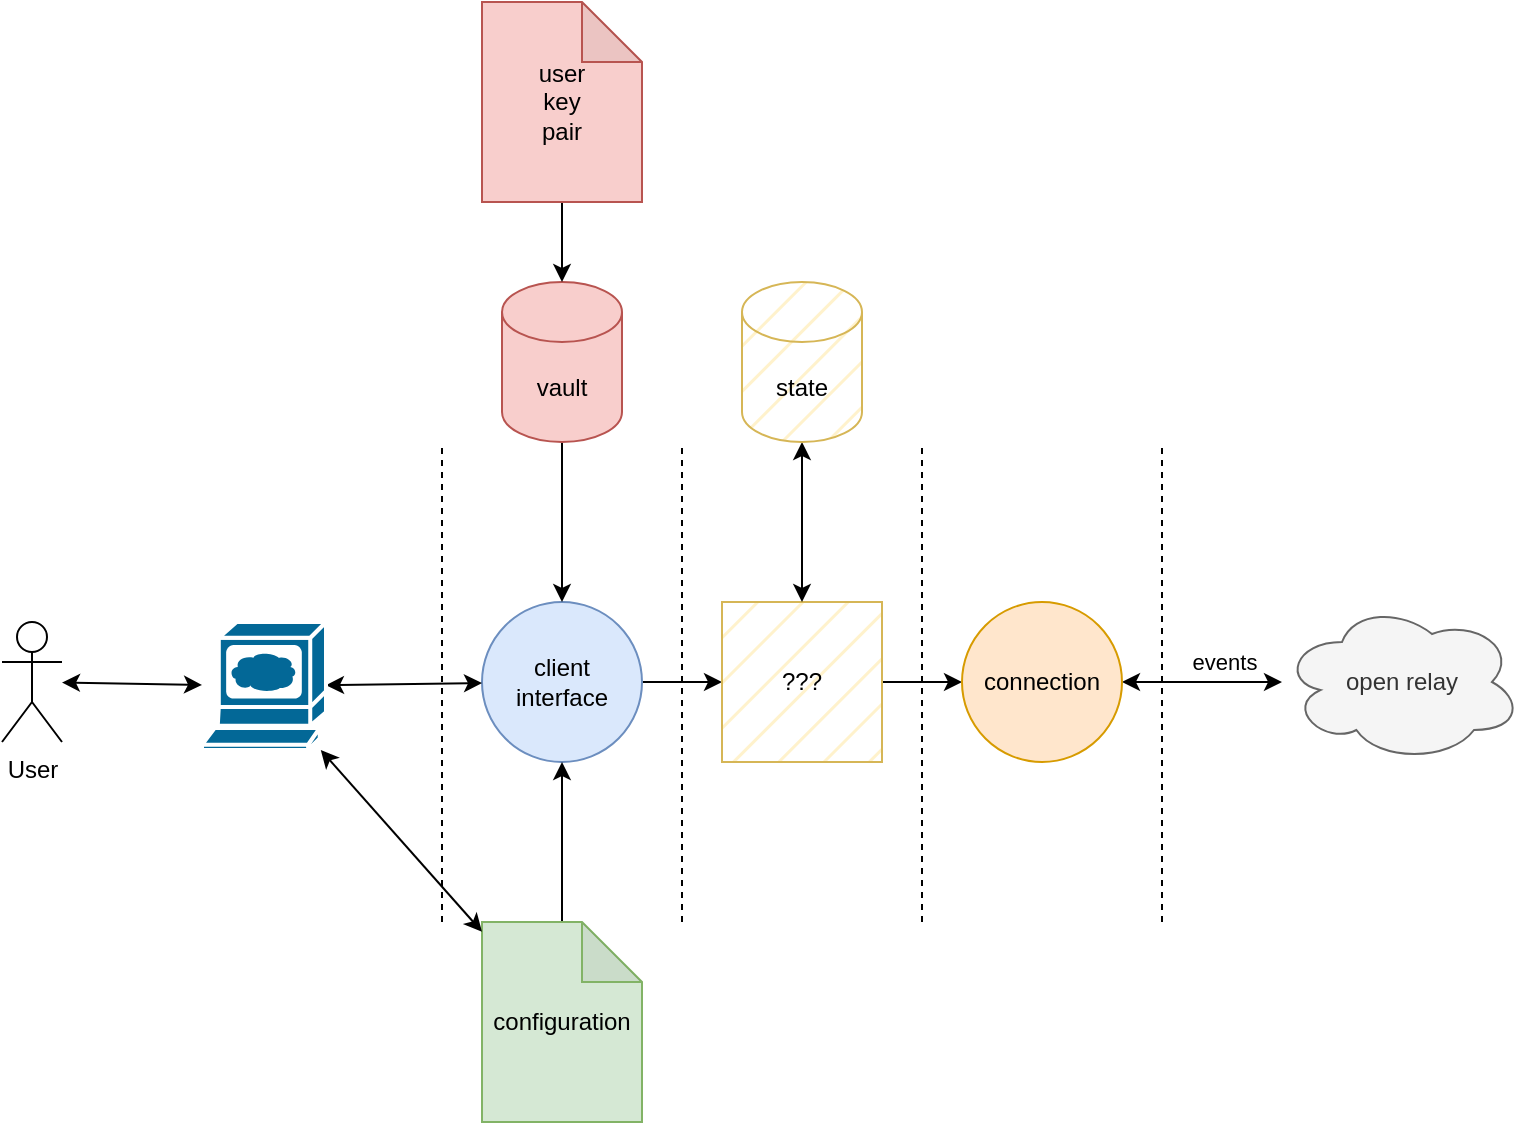 <mxfile version="20.7.4" type="device"><diagram id="LFsF1jOGgA61T7TBkKf-" name="Page-1"><mxGraphModel dx="1434" dy="851" grid="1" gridSize="10" guides="1" tooltips="1" connect="1" arrows="1" fold="1" page="1" pageScale="1" pageWidth="850" pageHeight="1100" math="0" shadow="0"><root><mxCell id="0"/><mxCell id="1" parent="0"/><mxCell id="jqU81YhtLtrP0pEB1Hum-39" style="edgeStyle=none;rounded=0;orthogonalLoop=1;jettySize=auto;html=1;startArrow=classic;startFill=1;" edge="1" parent="1" source="jqU81YhtLtrP0pEB1Hum-1" target="jqU81YhtLtrP0pEB1Hum-36"><mxGeometry relative="1" as="geometry"/></mxCell><mxCell id="jqU81YhtLtrP0pEB1Hum-1" value="User" style="shape=umlActor;verticalLabelPosition=bottom;verticalAlign=top;html=1;outlineConnect=0;" vertex="1" parent="1"><mxGeometry x="40" y="410" width="30" height="60" as="geometry"/></mxCell><mxCell id="jqU81YhtLtrP0pEB1Hum-10" style="edgeStyle=orthogonalEdgeStyle;rounded=0;orthogonalLoop=1;jettySize=auto;html=1;" edge="1" parent="1" source="jqU81YhtLtrP0pEB1Hum-2" target="jqU81YhtLtrP0pEB1Hum-5"><mxGeometry relative="1" as="geometry"/></mxCell><mxCell id="jqU81YhtLtrP0pEB1Hum-2" value="client&lt;br&gt;interface" style="ellipse;whiteSpace=wrap;html=1;aspect=fixed;fillColor=#dae8fc;strokeColor=#6c8ebf;" vertex="1" parent="1"><mxGeometry x="280" y="400" width="80" height="80" as="geometry"/></mxCell><mxCell id="jqU81YhtLtrP0pEB1Hum-9" style="edgeStyle=orthogonalEdgeStyle;rounded=0;orthogonalLoop=1;jettySize=auto;html=1;" edge="1" parent="1" source="jqU81YhtLtrP0pEB1Hum-5" target="jqU81YhtLtrP0pEB1Hum-6"><mxGeometry relative="1" as="geometry"/></mxCell><mxCell id="jqU81YhtLtrP0pEB1Hum-5" value="???" style="whiteSpace=wrap;html=1;aspect=fixed;fillColor=#fff2cc;strokeColor=#d6b656;fillStyle=hatch;" vertex="1" parent="1"><mxGeometry x="400" y="400" width="80" height="80" as="geometry"/></mxCell><mxCell id="jqU81YhtLtrP0pEB1Hum-8" style="edgeStyle=orthogonalEdgeStyle;rounded=0;orthogonalLoop=1;jettySize=auto;html=1;startArrow=classic;startFill=1;" edge="1" parent="1" source="jqU81YhtLtrP0pEB1Hum-6" target="jqU81YhtLtrP0pEB1Hum-7"><mxGeometry relative="1" as="geometry"/></mxCell><mxCell id="jqU81YhtLtrP0pEB1Hum-30" value="events" style="edgeLabel;html=1;align=center;verticalAlign=middle;resizable=0;points=[];" vertex="1" connectable="0" parent="jqU81YhtLtrP0pEB1Hum-8"><mxGeometry x="0.233" y="2" relative="1" as="geometry"><mxPoint x="1" y="-8" as="offset"/></mxGeometry></mxCell><mxCell id="jqU81YhtLtrP0pEB1Hum-6" value="connection" style="ellipse;whiteSpace=wrap;html=1;aspect=fixed;fillColor=#ffe6cc;strokeColor=#d79b00;" vertex="1" parent="1"><mxGeometry x="520" y="400" width="80" height="80" as="geometry"/></mxCell><mxCell id="jqU81YhtLtrP0pEB1Hum-7" value="open relay" style="ellipse;shape=cloud;whiteSpace=wrap;html=1;fillColor=#f5f5f5;fontColor=#333333;strokeColor=#666666;" vertex="1" parent="1"><mxGeometry x="680" y="400" width="120" height="80" as="geometry"/></mxCell><mxCell id="jqU81YhtLtrP0pEB1Hum-12" value="" style="endArrow=none;dashed=1;html=1;rounded=0;" edge="1" parent="1"><mxGeometry width="50" height="50" relative="1" as="geometry"><mxPoint x="380" y="560" as="sourcePoint"/><mxPoint x="380" y="320" as="targetPoint"/></mxGeometry></mxCell><mxCell id="jqU81YhtLtrP0pEB1Hum-15" value="" style="endArrow=none;dashed=1;html=1;rounded=0;" edge="1" parent="1"><mxGeometry width="50" height="50" relative="1" as="geometry"><mxPoint x="500" y="560" as="sourcePoint"/><mxPoint x="500" y="320" as="targetPoint"/></mxGeometry></mxCell><mxCell id="jqU81YhtLtrP0pEB1Hum-16" value="" style="endArrow=none;dashed=1;html=1;rounded=0;" edge="1" parent="1"><mxGeometry width="50" height="50" relative="1" as="geometry"><mxPoint x="260" y="560" as="sourcePoint"/><mxPoint x="260" y="320" as="targetPoint"/></mxGeometry></mxCell><mxCell id="jqU81YhtLtrP0pEB1Hum-17" value="" style="endArrow=none;dashed=1;html=1;rounded=0;" edge="1" parent="1"><mxGeometry width="50" height="50" relative="1" as="geometry"><mxPoint x="620" y="560" as="sourcePoint"/><mxPoint x="620" y="320" as="targetPoint"/></mxGeometry></mxCell><mxCell id="jqU81YhtLtrP0pEB1Hum-22" style="edgeStyle=none;rounded=0;orthogonalLoop=1;jettySize=auto;html=1;" edge="1" parent="1" source="jqU81YhtLtrP0pEB1Hum-18" target="jqU81YhtLtrP0pEB1Hum-2"><mxGeometry relative="1" as="geometry"/></mxCell><mxCell id="jqU81YhtLtrP0pEB1Hum-18" value="configuration" style="shape=note;whiteSpace=wrap;html=1;backgroundOutline=1;darkOpacity=0.05;fillColor=#d5e8d4;strokeColor=#82b366;" vertex="1" parent="1"><mxGeometry x="280" y="560" width="80" height="100" as="geometry"/></mxCell><mxCell id="jqU81YhtLtrP0pEB1Hum-23" style="edgeStyle=none;rounded=0;orthogonalLoop=1;jettySize=auto;html=1;" edge="1" parent="1" source="jqU81YhtLtrP0pEB1Hum-20" target="jqU81YhtLtrP0pEB1Hum-2"><mxGeometry relative="1" as="geometry"/></mxCell><mxCell id="jqU81YhtLtrP0pEB1Hum-20" value="vault" style="shape=cylinder3;whiteSpace=wrap;html=1;boundedLbl=1;backgroundOutline=1;size=15;fillColor=#f8cecc;strokeColor=#b85450;" vertex="1" parent="1"><mxGeometry x="290" y="240" width="60" height="80" as="geometry"/></mxCell><mxCell id="jqU81YhtLtrP0pEB1Hum-29" style="edgeStyle=none;rounded=0;orthogonalLoop=1;jettySize=auto;html=1;" edge="1" parent="1" source="jqU81YhtLtrP0pEB1Hum-28" target="jqU81YhtLtrP0pEB1Hum-20"><mxGeometry relative="1" as="geometry"/></mxCell><mxCell id="jqU81YhtLtrP0pEB1Hum-28" value="user&lt;br&gt;key&lt;br&gt;pair" style="shape=note;whiteSpace=wrap;html=1;backgroundOutline=1;darkOpacity=0.05;fillColor=#f8cecc;strokeColor=#b85450;" vertex="1" parent="1"><mxGeometry x="280" y="100" width="80" height="100" as="geometry"/></mxCell><mxCell id="jqU81YhtLtrP0pEB1Hum-32" style="edgeStyle=none;rounded=0;orthogonalLoop=1;jettySize=auto;html=1;startArrow=classic;startFill=1;" edge="1" parent="1" source="jqU81YhtLtrP0pEB1Hum-31" target="jqU81YhtLtrP0pEB1Hum-5"><mxGeometry relative="1" as="geometry"/></mxCell><mxCell id="jqU81YhtLtrP0pEB1Hum-31" value="state" style="shape=cylinder3;whiteSpace=wrap;html=1;boundedLbl=1;backgroundOutline=1;size=15;fillStyle=hatch;fillColor=#fff2cc;strokeColor=#d6b656;" vertex="1" parent="1"><mxGeometry x="410" y="240" width="60" height="80" as="geometry"/></mxCell><mxCell id="jqU81YhtLtrP0pEB1Hum-37" style="edgeStyle=none;rounded=0;orthogonalLoop=1;jettySize=auto;html=1;startArrow=classic;startFill=1;" edge="1" parent="1" source="jqU81YhtLtrP0pEB1Hum-36" target="jqU81YhtLtrP0pEB1Hum-2"><mxGeometry relative="1" as="geometry"/></mxCell><mxCell id="jqU81YhtLtrP0pEB1Hum-38" style="edgeStyle=none;rounded=0;orthogonalLoop=1;jettySize=auto;html=1;startArrow=classic;startFill=1;" edge="1" parent="1" source="jqU81YhtLtrP0pEB1Hum-36" target="jqU81YhtLtrP0pEB1Hum-18"><mxGeometry relative="1" as="geometry"/></mxCell><mxCell id="jqU81YhtLtrP0pEB1Hum-36" value="" style="shape=mxgraph.cisco.computers_and_peripherals.web_browser;html=1;pointerEvents=1;dashed=0;fillColor=#036897;strokeColor=#ffffff;strokeWidth=2;verticalLabelPosition=bottom;verticalAlign=top;align=center;outlineConnect=0;fillStyle=auto;" vertex="1" parent="1"><mxGeometry x="140" y="410" width="62" height="64" as="geometry"/></mxCell></root></mxGraphModel></diagram></mxfile>